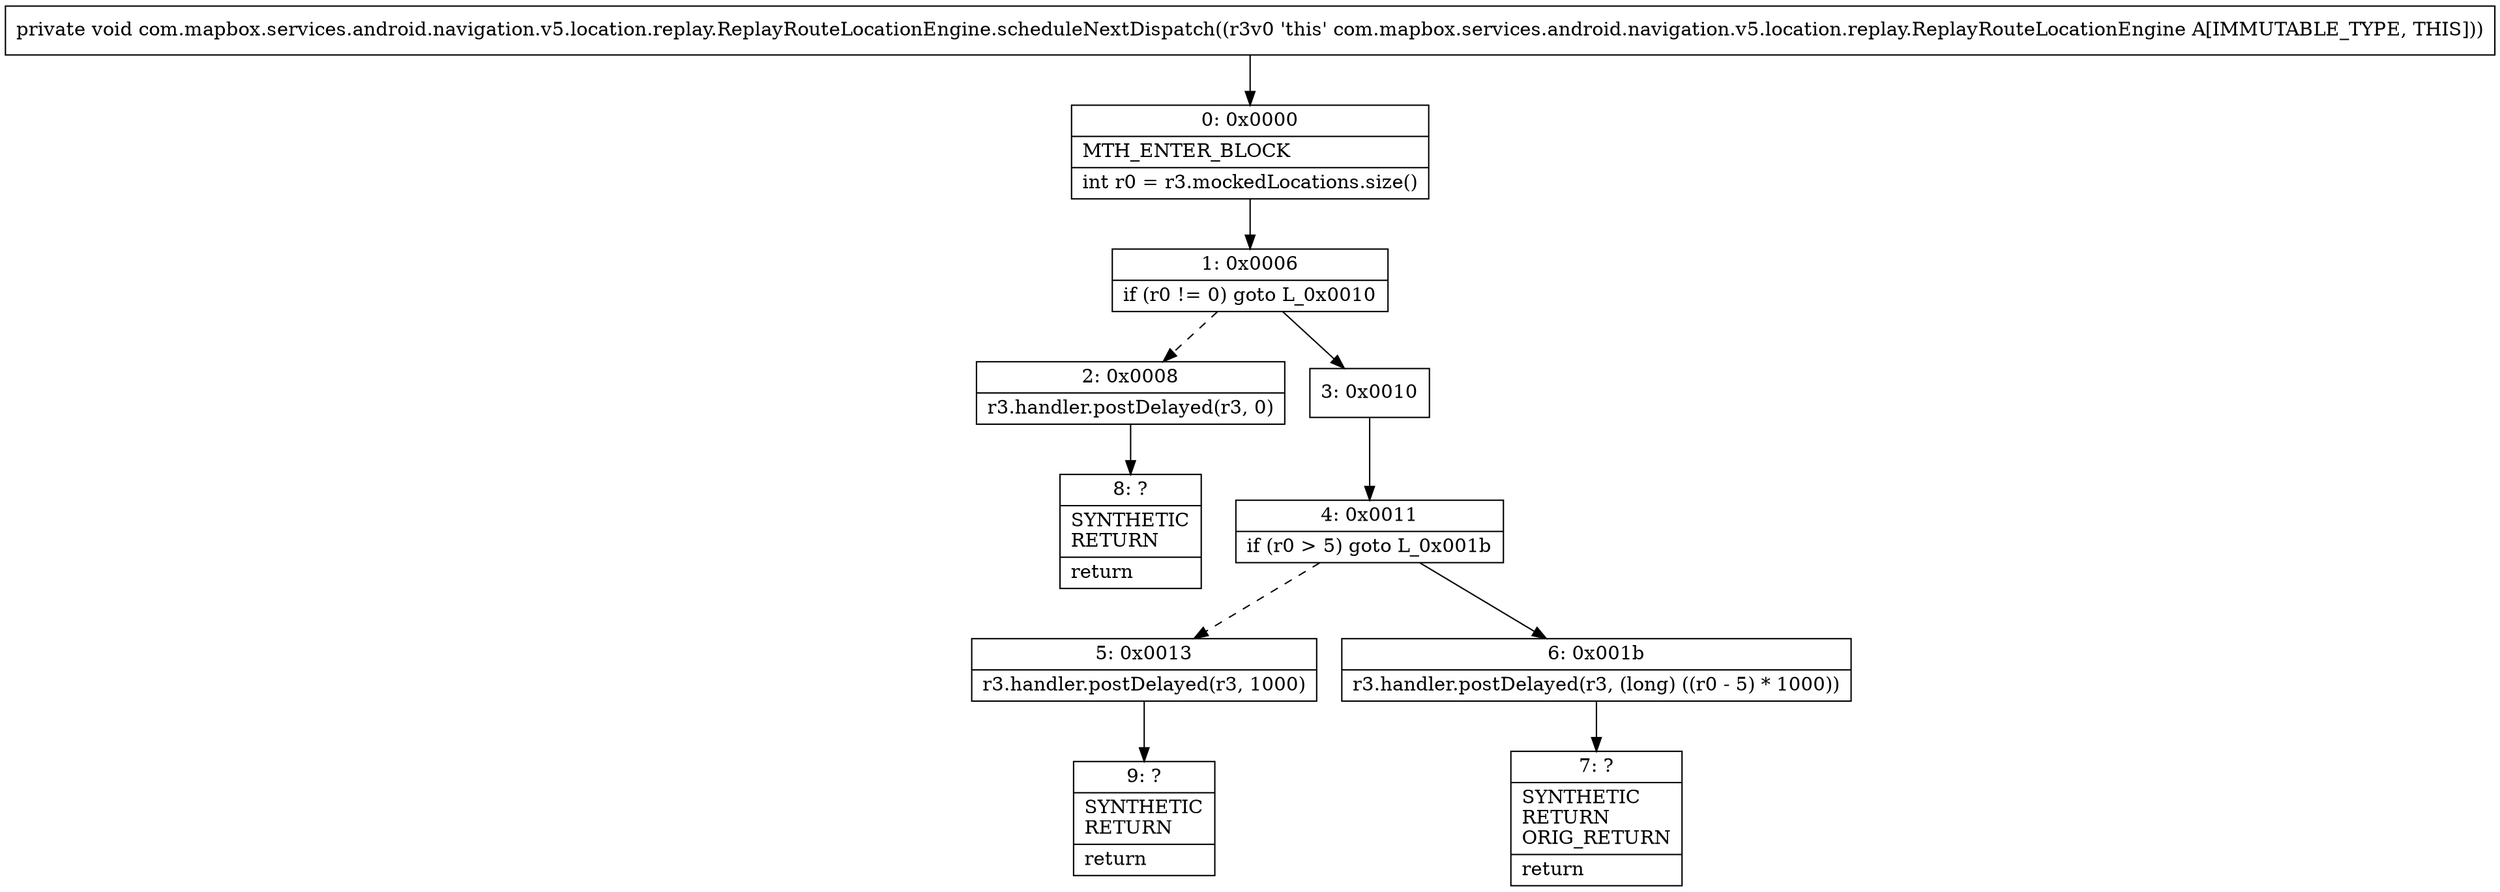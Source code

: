 digraph "CFG forcom.mapbox.services.android.navigation.v5.location.replay.ReplayRouteLocationEngine.scheduleNextDispatch()V" {
Node_0 [shape=record,label="{0\:\ 0x0000|MTH_ENTER_BLOCK\l|int r0 = r3.mockedLocations.size()\l}"];
Node_1 [shape=record,label="{1\:\ 0x0006|if (r0 != 0) goto L_0x0010\l}"];
Node_2 [shape=record,label="{2\:\ 0x0008|r3.handler.postDelayed(r3, 0)\l}"];
Node_3 [shape=record,label="{3\:\ 0x0010}"];
Node_4 [shape=record,label="{4\:\ 0x0011|if (r0 \> 5) goto L_0x001b\l}"];
Node_5 [shape=record,label="{5\:\ 0x0013|r3.handler.postDelayed(r3, 1000)\l}"];
Node_6 [shape=record,label="{6\:\ 0x001b|r3.handler.postDelayed(r3, (long) ((r0 \- 5) * 1000))\l}"];
Node_7 [shape=record,label="{7\:\ ?|SYNTHETIC\lRETURN\lORIG_RETURN\l|return\l}"];
Node_8 [shape=record,label="{8\:\ ?|SYNTHETIC\lRETURN\l|return\l}"];
Node_9 [shape=record,label="{9\:\ ?|SYNTHETIC\lRETURN\l|return\l}"];
MethodNode[shape=record,label="{private void com.mapbox.services.android.navigation.v5.location.replay.ReplayRouteLocationEngine.scheduleNextDispatch((r3v0 'this' com.mapbox.services.android.navigation.v5.location.replay.ReplayRouteLocationEngine A[IMMUTABLE_TYPE, THIS])) }"];
MethodNode -> Node_0;
Node_0 -> Node_1;
Node_1 -> Node_2[style=dashed];
Node_1 -> Node_3;
Node_2 -> Node_8;
Node_3 -> Node_4;
Node_4 -> Node_5[style=dashed];
Node_4 -> Node_6;
Node_5 -> Node_9;
Node_6 -> Node_7;
}

